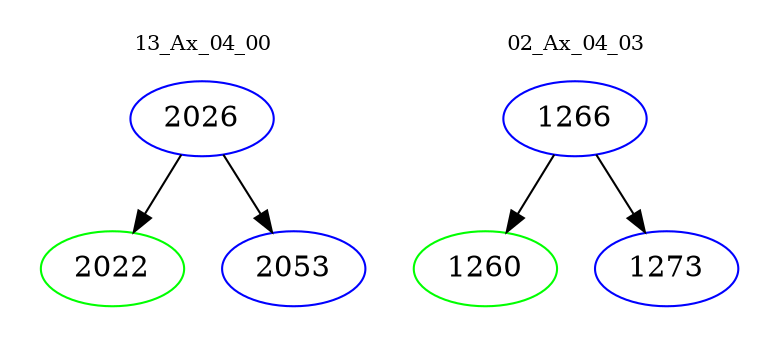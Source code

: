digraph{
subgraph cluster_0 {
color = white
label = "13_Ax_04_00";
fontsize=10;
T0_2026 [label="2026", color="blue"]
T0_2026 -> T0_2022 [color="black"]
T0_2022 [label="2022", color="green"]
T0_2026 -> T0_2053 [color="black"]
T0_2053 [label="2053", color="blue"]
}
subgraph cluster_1 {
color = white
label = "02_Ax_04_03";
fontsize=10;
T1_1266 [label="1266", color="blue"]
T1_1266 -> T1_1260 [color="black"]
T1_1260 [label="1260", color="green"]
T1_1266 -> T1_1273 [color="black"]
T1_1273 [label="1273", color="blue"]
}
}

